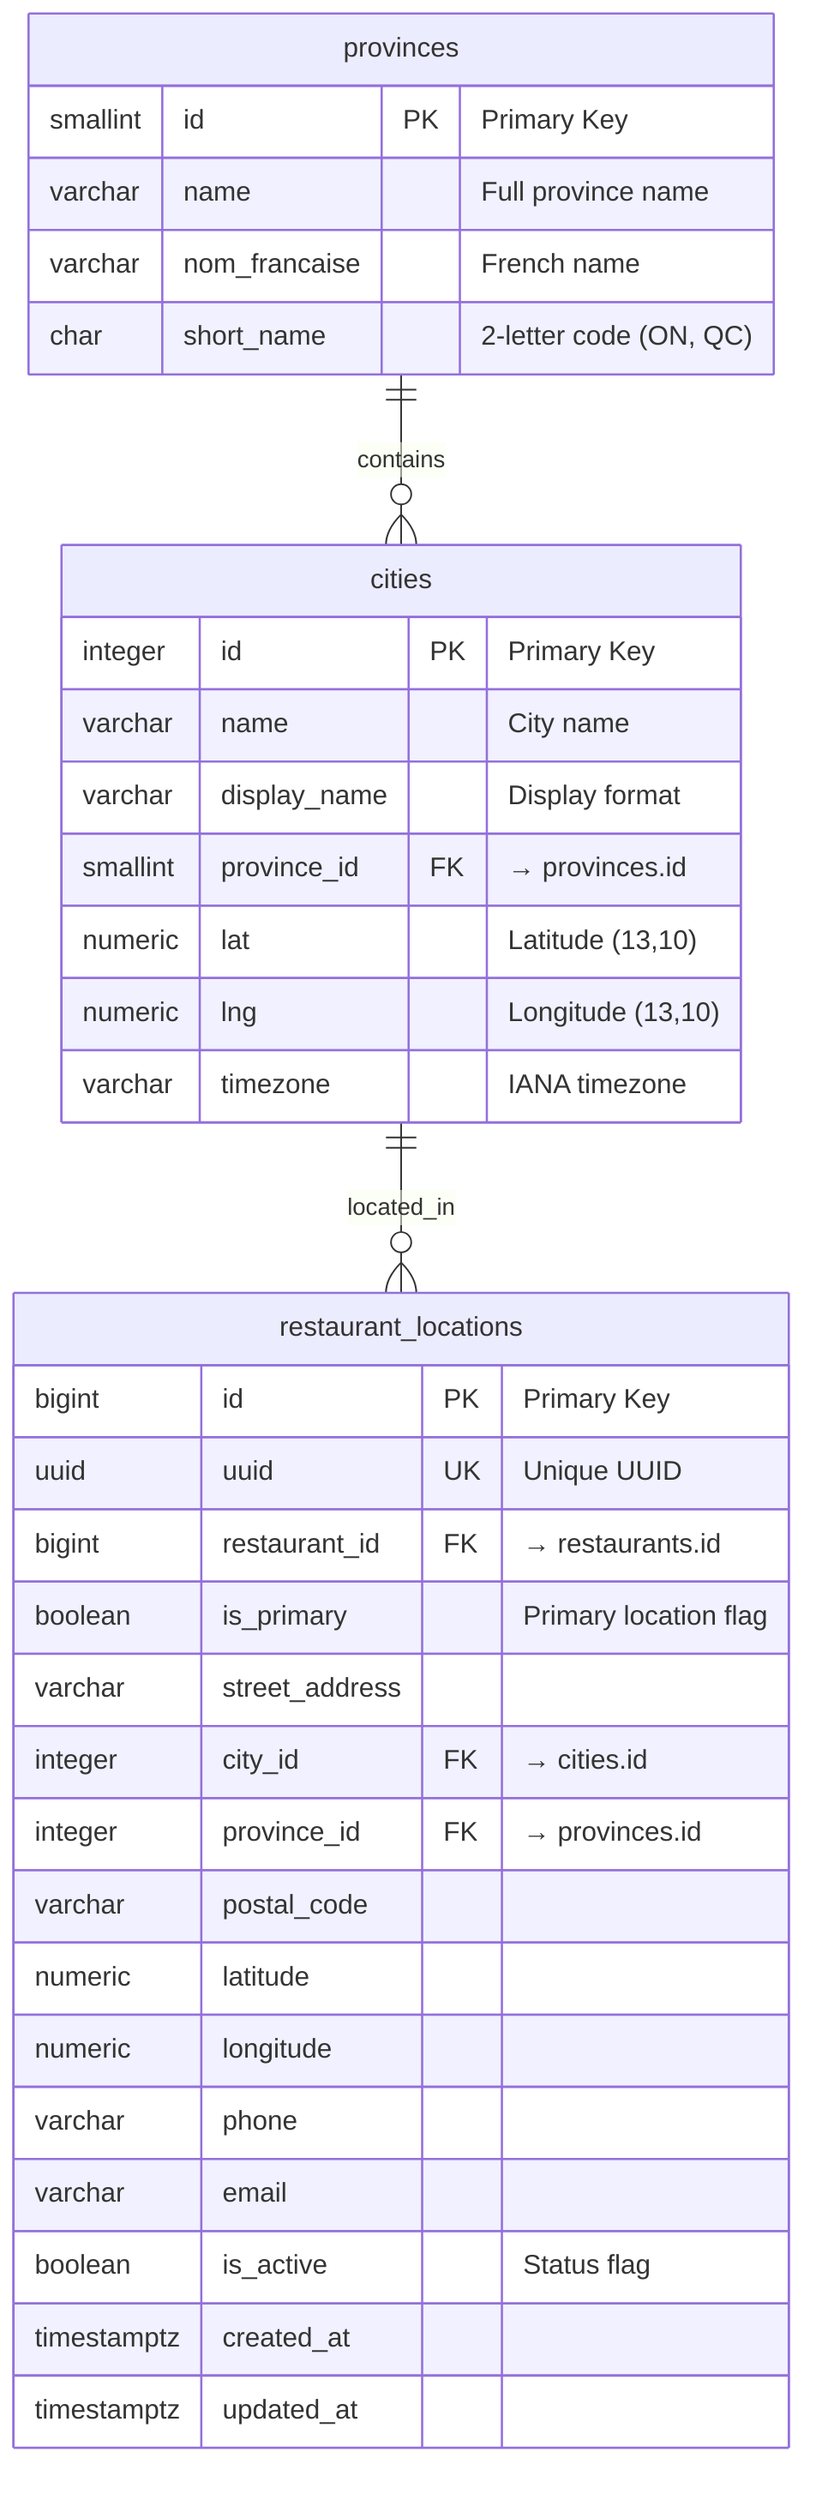 erDiagram
    %% ============================================
    %% LOCATION & GEOGRAPHY ENTITY
    %% Status: ✅ COMPLETE (2025-09-30)
    %% Purpose: Canonical geography reference for all location-based tables
    %% ============================================

    provinces ||--o{ cities : "contains"
    cities ||--o{ restaurant_locations : "located_in"

    provinces {
        smallint id PK "Primary Key"
        varchar name "Full province name"
        varchar nom_francaise "French name"
        char short_name "2-letter code (ON, QC)"
    }

    cities {
        integer id PK "Primary Key"
        varchar name "City name"
        varchar display_name "Display format"
        smallint province_id FK "→ provinces.id"
        numeric lat "Latitude (13,10)"
        numeric lng "Longitude (13,10)"
        varchar timezone "IANA timezone"
    }

    restaurant_locations {
        bigint id PK "Primary Key"
        uuid uuid UK "Unique UUID"
        bigint restaurant_id FK "→ restaurants.id"
        boolean is_primary "Primary location flag"
        varchar street_address
        integer city_id FK "→ cities.id"
        integer province_id FK "→ provinces.id"
        varchar postal_code
        numeric latitude
        numeric longitude
        varchar phone
        varchar email
        boolean is_active "Status flag"
        timestamptz created_at
        timestamptz updated_at
    }